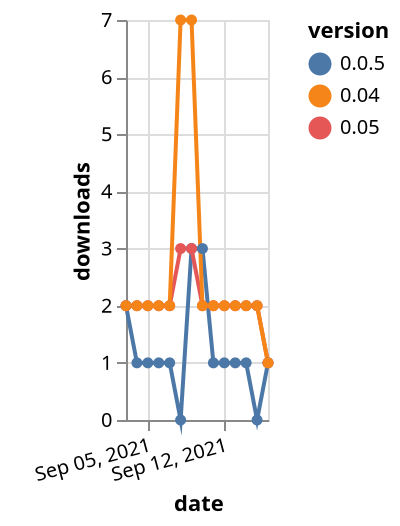 {"$schema": "https://vega.github.io/schema/vega-lite/v5.json", "description": "A simple bar chart with embedded data.", "data": {"values": [{"date": "2021-09-03", "total": 273, "delta": 2, "version": "0.0.5"}, {"date": "2021-09-04", "total": 274, "delta": 1, "version": "0.0.5"}, {"date": "2021-09-05", "total": 275, "delta": 1, "version": "0.0.5"}, {"date": "2021-09-06", "total": 276, "delta": 1, "version": "0.0.5"}, {"date": "2021-09-07", "total": 277, "delta": 1, "version": "0.0.5"}, {"date": "2021-09-08", "total": 277, "delta": 0, "version": "0.0.5"}, {"date": "2021-09-09", "total": 280, "delta": 3, "version": "0.0.5"}, {"date": "2021-09-10", "total": 283, "delta": 3, "version": "0.0.5"}, {"date": "2021-09-11", "total": 284, "delta": 1, "version": "0.0.5"}, {"date": "2021-09-12", "total": 285, "delta": 1, "version": "0.0.5"}, {"date": "2021-09-13", "total": 286, "delta": 1, "version": "0.0.5"}, {"date": "2021-09-14", "total": 287, "delta": 1, "version": "0.0.5"}, {"date": "2021-09-15", "total": 287, "delta": 0, "version": "0.0.5"}, {"date": "2021-09-16", "total": 288, "delta": 1, "version": "0.0.5"}, {"date": "2021-09-03", "total": 2016, "delta": 2, "version": "0.05"}, {"date": "2021-09-04", "total": 2018, "delta": 2, "version": "0.05"}, {"date": "2021-09-05", "total": 2020, "delta": 2, "version": "0.05"}, {"date": "2021-09-06", "total": 2022, "delta": 2, "version": "0.05"}, {"date": "2021-09-07", "total": 2024, "delta": 2, "version": "0.05"}, {"date": "2021-09-08", "total": 2027, "delta": 3, "version": "0.05"}, {"date": "2021-09-09", "total": 2030, "delta": 3, "version": "0.05"}, {"date": "2021-09-10", "total": 2032, "delta": 2, "version": "0.05"}, {"date": "2021-09-11", "total": 2034, "delta": 2, "version": "0.05"}, {"date": "2021-09-12", "total": 2036, "delta": 2, "version": "0.05"}, {"date": "2021-09-13", "total": 2038, "delta": 2, "version": "0.05"}, {"date": "2021-09-14", "total": 2040, "delta": 2, "version": "0.05"}, {"date": "2021-09-15", "total": 2042, "delta": 2, "version": "0.05"}, {"date": "2021-09-16", "total": 2043, "delta": 1, "version": "0.05"}, {"date": "2021-09-03", "total": 3893, "delta": 2, "version": "0.04"}, {"date": "2021-09-04", "total": 3895, "delta": 2, "version": "0.04"}, {"date": "2021-09-05", "total": 3897, "delta": 2, "version": "0.04"}, {"date": "2021-09-06", "total": 3899, "delta": 2, "version": "0.04"}, {"date": "2021-09-07", "total": 3901, "delta": 2, "version": "0.04"}, {"date": "2021-09-08", "total": 3908, "delta": 7, "version": "0.04"}, {"date": "2021-09-09", "total": 3915, "delta": 7, "version": "0.04"}, {"date": "2021-09-10", "total": 3917, "delta": 2, "version": "0.04"}, {"date": "2021-09-11", "total": 3919, "delta": 2, "version": "0.04"}, {"date": "2021-09-12", "total": 3921, "delta": 2, "version": "0.04"}, {"date": "2021-09-13", "total": 3923, "delta": 2, "version": "0.04"}, {"date": "2021-09-14", "total": 3925, "delta": 2, "version": "0.04"}, {"date": "2021-09-15", "total": 3927, "delta": 2, "version": "0.04"}, {"date": "2021-09-16", "total": 3928, "delta": 1, "version": "0.04"}]}, "width": "container", "mark": {"type": "line", "point": {"filled": true}}, "encoding": {"x": {"field": "date", "type": "temporal", "timeUnit": "yearmonthdate", "title": "date", "axis": {"labelAngle": -15}}, "y": {"field": "delta", "type": "quantitative", "title": "downloads"}, "color": {"field": "version", "type": "nominal"}, "tooltip": {"field": "delta"}}}
